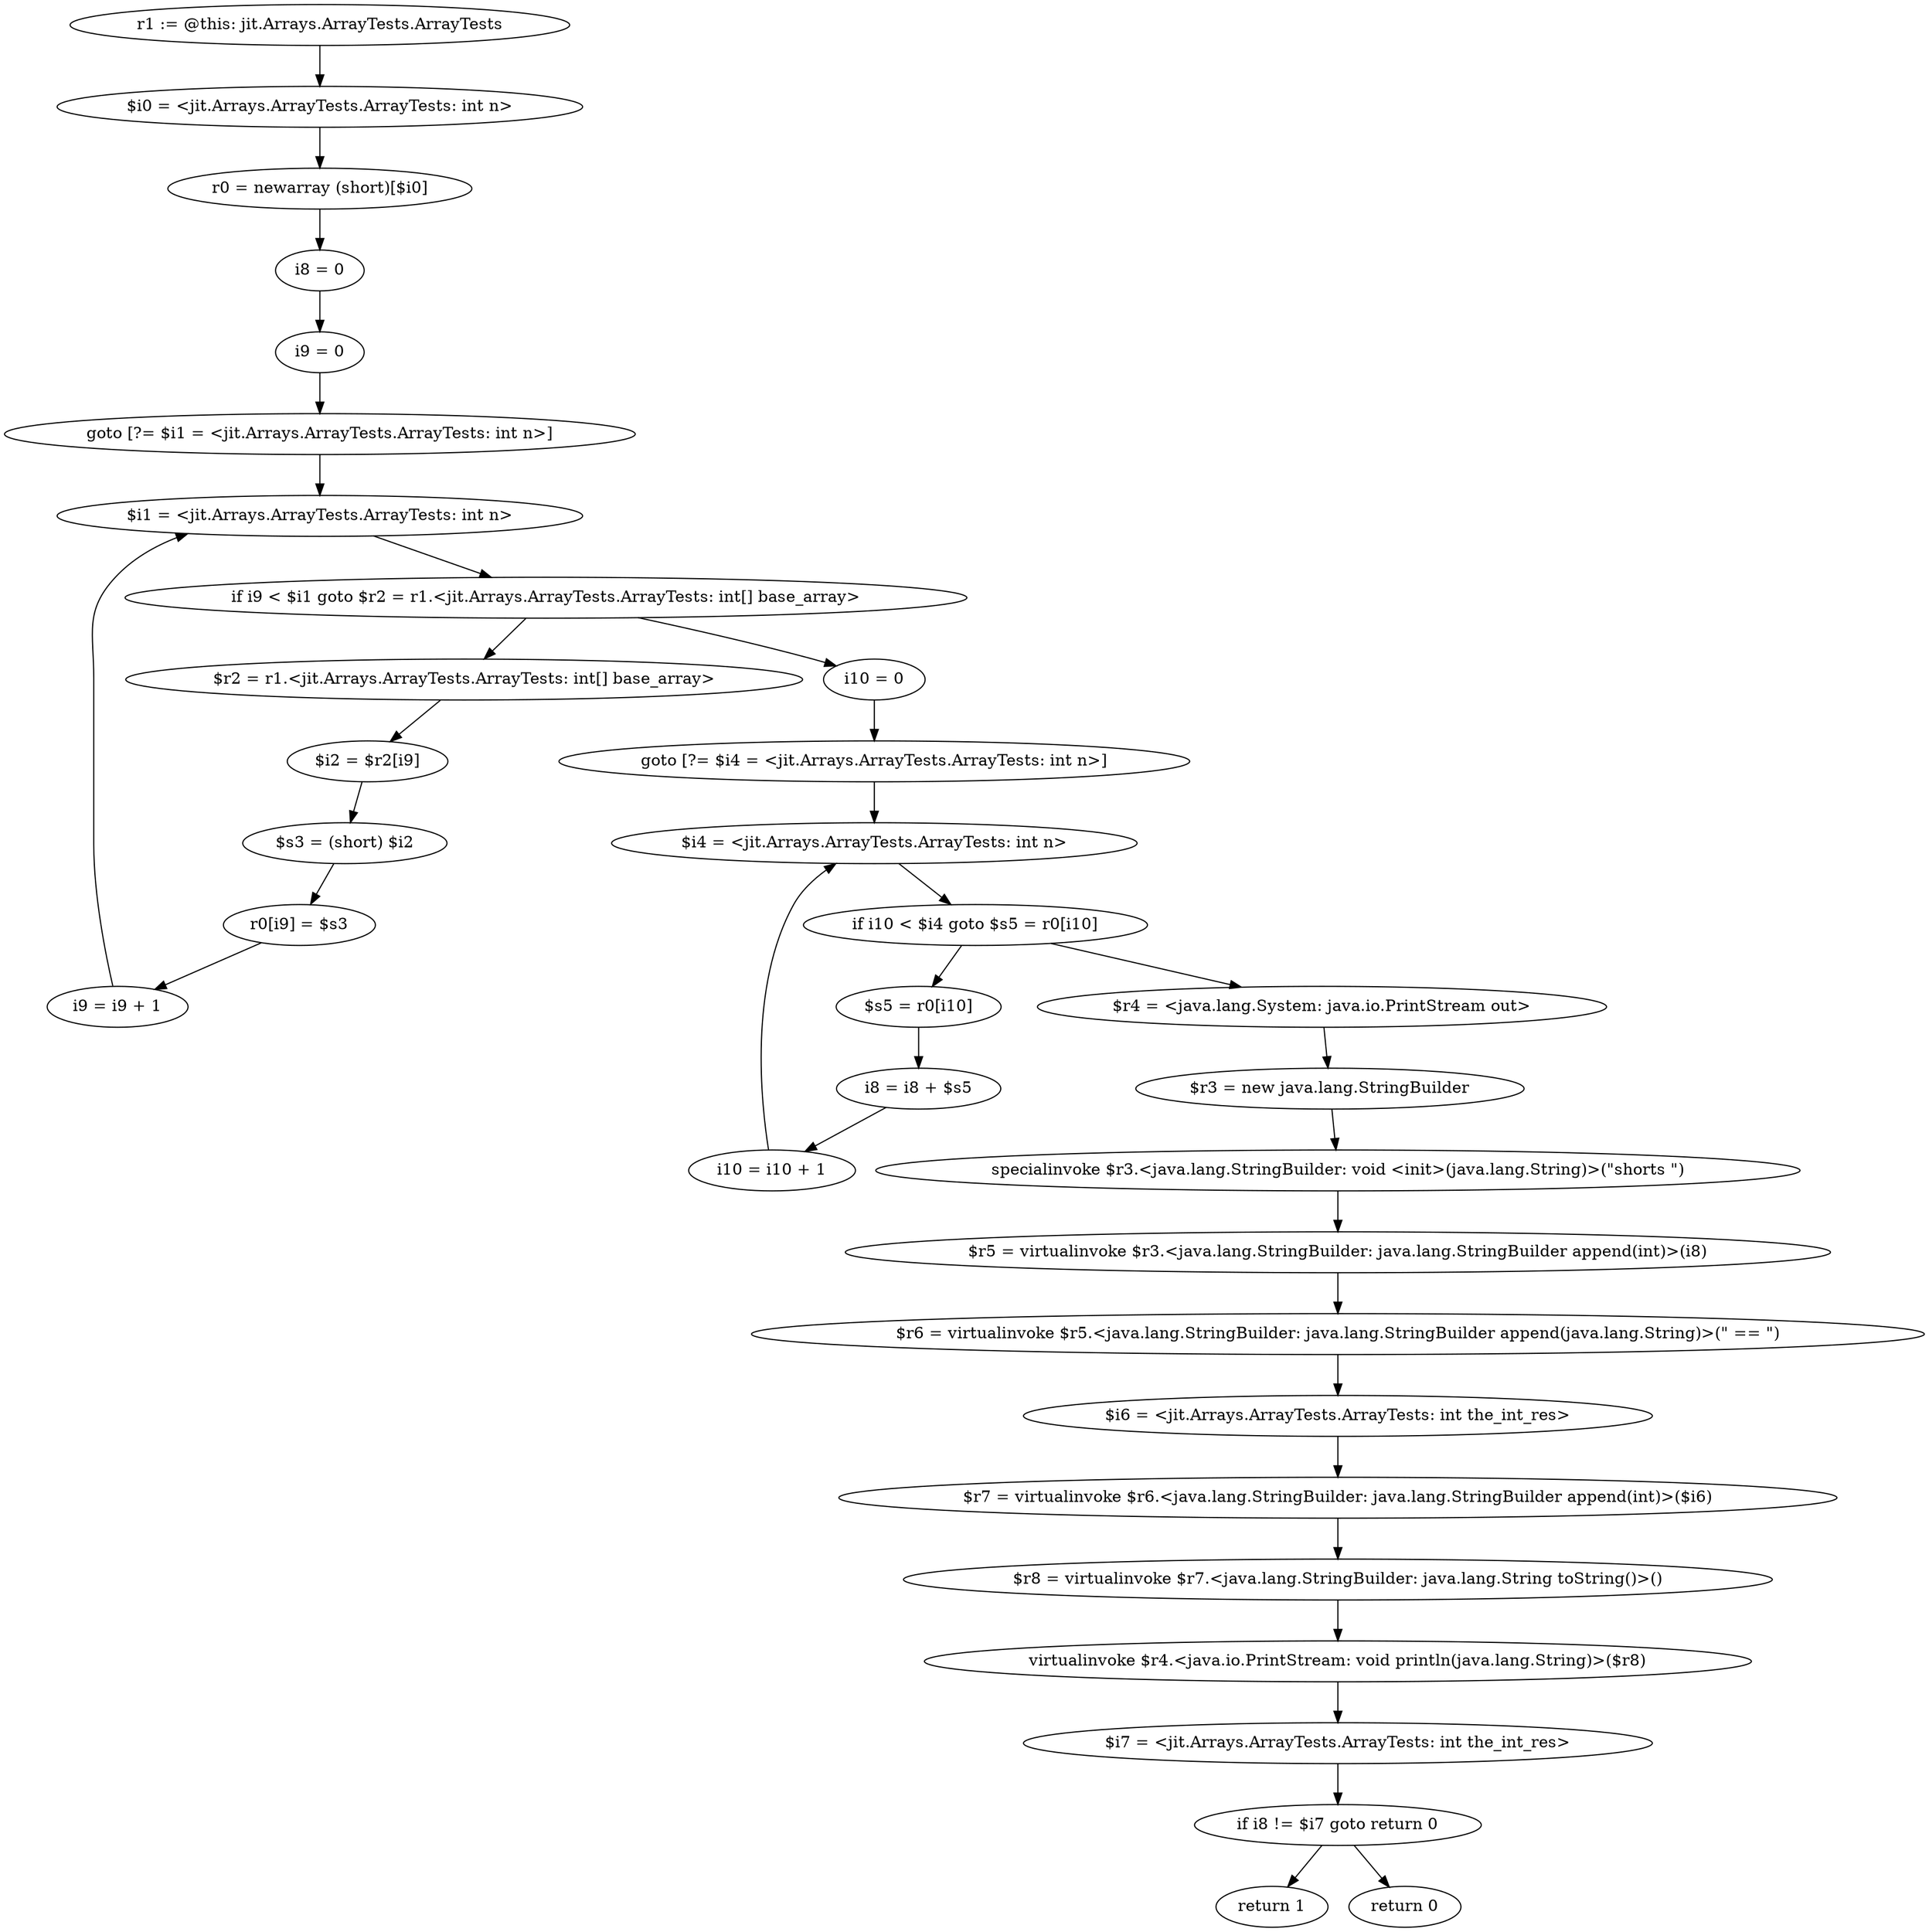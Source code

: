 digraph "unitGraph" {
    "r1 := @this: jit.Arrays.ArrayTests.ArrayTests"
    "$i0 = <jit.Arrays.ArrayTests.ArrayTests: int n>"
    "r0 = newarray (short)[$i0]"
    "i8 = 0"
    "i9 = 0"
    "goto [?= $i1 = <jit.Arrays.ArrayTests.ArrayTests: int n>]"
    "$r2 = r1.<jit.Arrays.ArrayTests.ArrayTests: int[] base_array>"
    "$i2 = $r2[i9]"
    "$s3 = (short) $i2"
    "r0[i9] = $s3"
    "i9 = i9 + 1"
    "$i1 = <jit.Arrays.ArrayTests.ArrayTests: int n>"
    "if i9 < $i1 goto $r2 = r1.<jit.Arrays.ArrayTests.ArrayTests: int[] base_array>"
    "i10 = 0"
    "goto [?= $i4 = <jit.Arrays.ArrayTests.ArrayTests: int n>]"
    "$s5 = r0[i10]"
    "i8 = i8 + $s5"
    "i10 = i10 + 1"
    "$i4 = <jit.Arrays.ArrayTests.ArrayTests: int n>"
    "if i10 < $i4 goto $s5 = r0[i10]"
    "$r4 = <java.lang.System: java.io.PrintStream out>"
    "$r3 = new java.lang.StringBuilder"
    "specialinvoke $r3.<java.lang.StringBuilder: void <init>(java.lang.String)>(\"shorts \")"
    "$r5 = virtualinvoke $r3.<java.lang.StringBuilder: java.lang.StringBuilder append(int)>(i8)"
    "$r6 = virtualinvoke $r5.<java.lang.StringBuilder: java.lang.StringBuilder append(java.lang.String)>(\" == \")"
    "$i6 = <jit.Arrays.ArrayTests.ArrayTests: int the_int_res>"
    "$r7 = virtualinvoke $r6.<java.lang.StringBuilder: java.lang.StringBuilder append(int)>($i6)"
    "$r8 = virtualinvoke $r7.<java.lang.StringBuilder: java.lang.String toString()>()"
    "virtualinvoke $r4.<java.io.PrintStream: void println(java.lang.String)>($r8)"
    "$i7 = <jit.Arrays.ArrayTests.ArrayTests: int the_int_res>"
    "if i8 != $i7 goto return 0"
    "return 1"
    "return 0"
    "r1 := @this: jit.Arrays.ArrayTests.ArrayTests"->"$i0 = <jit.Arrays.ArrayTests.ArrayTests: int n>";
    "$i0 = <jit.Arrays.ArrayTests.ArrayTests: int n>"->"r0 = newarray (short)[$i0]";
    "r0 = newarray (short)[$i0]"->"i8 = 0";
    "i8 = 0"->"i9 = 0";
    "i9 = 0"->"goto [?= $i1 = <jit.Arrays.ArrayTests.ArrayTests: int n>]";
    "goto [?= $i1 = <jit.Arrays.ArrayTests.ArrayTests: int n>]"->"$i1 = <jit.Arrays.ArrayTests.ArrayTests: int n>";
    "$r2 = r1.<jit.Arrays.ArrayTests.ArrayTests: int[] base_array>"->"$i2 = $r2[i9]";
    "$i2 = $r2[i9]"->"$s3 = (short) $i2";
    "$s3 = (short) $i2"->"r0[i9] = $s3";
    "r0[i9] = $s3"->"i9 = i9 + 1";
    "i9 = i9 + 1"->"$i1 = <jit.Arrays.ArrayTests.ArrayTests: int n>";
    "$i1 = <jit.Arrays.ArrayTests.ArrayTests: int n>"->"if i9 < $i1 goto $r2 = r1.<jit.Arrays.ArrayTests.ArrayTests: int[] base_array>";
    "if i9 < $i1 goto $r2 = r1.<jit.Arrays.ArrayTests.ArrayTests: int[] base_array>"->"i10 = 0";
    "if i9 < $i1 goto $r2 = r1.<jit.Arrays.ArrayTests.ArrayTests: int[] base_array>"->"$r2 = r1.<jit.Arrays.ArrayTests.ArrayTests: int[] base_array>";
    "i10 = 0"->"goto [?= $i4 = <jit.Arrays.ArrayTests.ArrayTests: int n>]";
    "goto [?= $i4 = <jit.Arrays.ArrayTests.ArrayTests: int n>]"->"$i4 = <jit.Arrays.ArrayTests.ArrayTests: int n>";
    "$s5 = r0[i10]"->"i8 = i8 + $s5";
    "i8 = i8 + $s5"->"i10 = i10 + 1";
    "i10 = i10 + 1"->"$i4 = <jit.Arrays.ArrayTests.ArrayTests: int n>";
    "$i4 = <jit.Arrays.ArrayTests.ArrayTests: int n>"->"if i10 < $i4 goto $s5 = r0[i10]";
    "if i10 < $i4 goto $s5 = r0[i10]"->"$r4 = <java.lang.System: java.io.PrintStream out>";
    "if i10 < $i4 goto $s5 = r0[i10]"->"$s5 = r0[i10]";
    "$r4 = <java.lang.System: java.io.PrintStream out>"->"$r3 = new java.lang.StringBuilder";
    "$r3 = new java.lang.StringBuilder"->"specialinvoke $r3.<java.lang.StringBuilder: void <init>(java.lang.String)>(\"shorts \")";
    "specialinvoke $r3.<java.lang.StringBuilder: void <init>(java.lang.String)>(\"shorts \")"->"$r5 = virtualinvoke $r3.<java.lang.StringBuilder: java.lang.StringBuilder append(int)>(i8)";
    "$r5 = virtualinvoke $r3.<java.lang.StringBuilder: java.lang.StringBuilder append(int)>(i8)"->"$r6 = virtualinvoke $r5.<java.lang.StringBuilder: java.lang.StringBuilder append(java.lang.String)>(\" == \")";
    "$r6 = virtualinvoke $r5.<java.lang.StringBuilder: java.lang.StringBuilder append(java.lang.String)>(\" == \")"->"$i6 = <jit.Arrays.ArrayTests.ArrayTests: int the_int_res>";
    "$i6 = <jit.Arrays.ArrayTests.ArrayTests: int the_int_res>"->"$r7 = virtualinvoke $r6.<java.lang.StringBuilder: java.lang.StringBuilder append(int)>($i6)";
    "$r7 = virtualinvoke $r6.<java.lang.StringBuilder: java.lang.StringBuilder append(int)>($i6)"->"$r8 = virtualinvoke $r7.<java.lang.StringBuilder: java.lang.String toString()>()";
    "$r8 = virtualinvoke $r7.<java.lang.StringBuilder: java.lang.String toString()>()"->"virtualinvoke $r4.<java.io.PrintStream: void println(java.lang.String)>($r8)";
    "virtualinvoke $r4.<java.io.PrintStream: void println(java.lang.String)>($r8)"->"$i7 = <jit.Arrays.ArrayTests.ArrayTests: int the_int_res>";
    "$i7 = <jit.Arrays.ArrayTests.ArrayTests: int the_int_res>"->"if i8 != $i7 goto return 0";
    "if i8 != $i7 goto return 0"->"return 1";
    "if i8 != $i7 goto return 0"->"return 0";
}
